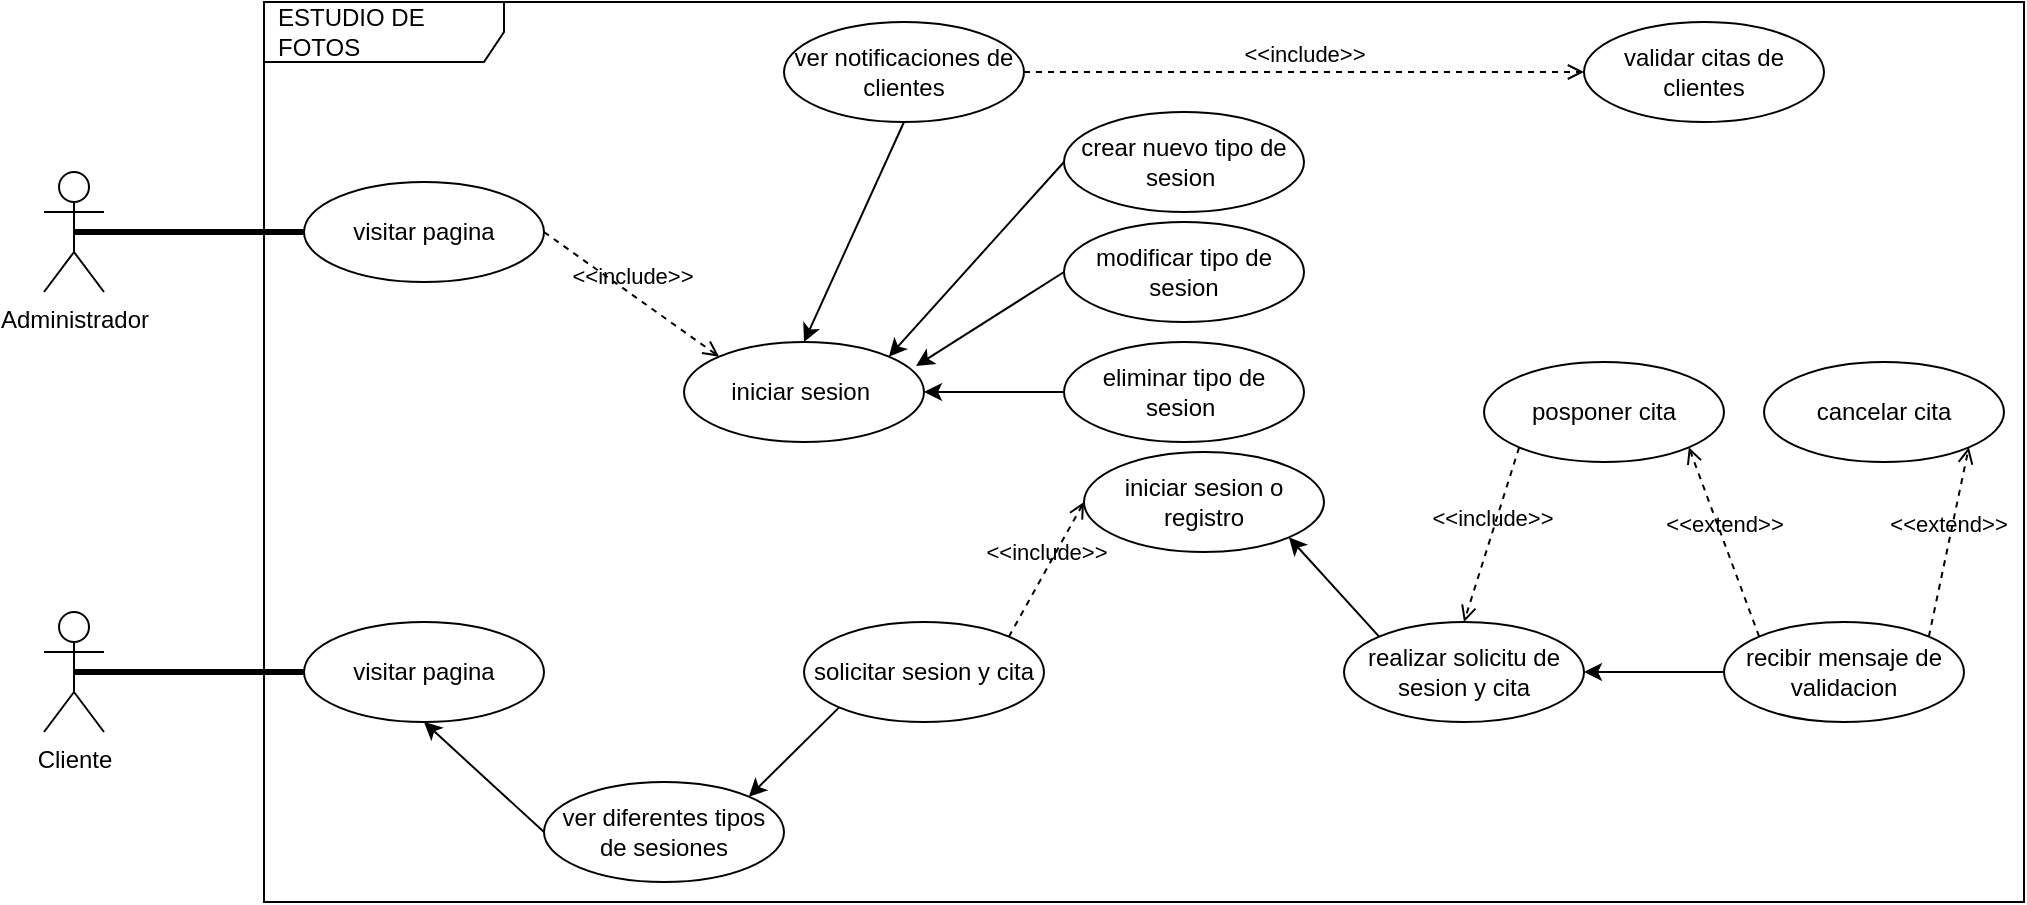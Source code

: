 <mxfile>
    <diagram id="Klxk1PlSJBZiK-fyEGrJ" name="Página-1">
        <mxGraphModel dx="1072" dy="475" grid="1" gridSize="10" guides="1" tooltips="1" connect="1" arrows="1" fold="1" page="1" pageScale="1" pageWidth="1169" pageHeight="1654" math="0" shadow="0">
            <root>
                <mxCell id="0"/>
                <mxCell id="1" parent="0"/>
                <mxCell id="4" value="ESTUDIO DE FOTOS" style="shape=umlFrame;whiteSpace=wrap;html=1;width=120;height=30;boundedLbl=1;verticalAlign=middle;align=left;spacingLeft=5;" vertex="1" parent="1">
                    <mxGeometry x="140" y="160" width="880" height="450" as="geometry"/>
                </mxCell>
                <mxCell id="5" value="Administrador" style="shape=umlActor;verticalLabelPosition=bottom;verticalAlign=top;html=1;outlineConnect=0;" vertex="1" parent="1">
                    <mxGeometry x="30" y="245" width="30" height="60" as="geometry"/>
                </mxCell>
                <mxCell id="6" value="Cliente" style="shape=umlActor;verticalLabelPosition=bottom;verticalAlign=top;html=1;outlineConnect=0;" vertex="1" parent="1">
                    <mxGeometry x="30" y="465" width="30" height="60" as="geometry"/>
                </mxCell>
                <mxCell id="7" value="visitar pagina" style="ellipse;whiteSpace=wrap;html=1;" vertex="1" parent="1">
                    <mxGeometry x="160" y="250" width="120" height="50" as="geometry"/>
                </mxCell>
                <mxCell id="8" value="iniciar sesion&amp;nbsp;" style="ellipse;whiteSpace=wrap;html=1;" vertex="1" parent="1">
                    <mxGeometry x="350" y="330" width="120" height="50" as="geometry"/>
                </mxCell>
                <mxCell id="9" value="ver diferentes tipos de sesiones" style="ellipse;whiteSpace=wrap;html=1;" vertex="1" parent="1">
                    <mxGeometry x="280" y="550" width="120" height="50" as="geometry"/>
                </mxCell>
                <mxCell id="10" value="crear nuevo tipo de sesion&amp;nbsp;" style="ellipse;whiteSpace=wrap;html=1;" vertex="1" parent="1">
                    <mxGeometry x="540" y="215" width="120" height="50" as="geometry"/>
                </mxCell>
                <mxCell id="11" value="recibir mensaje de validacion" style="ellipse;whiteSpace=wrap;html=1;" vertex="1" parent="1">
                    <mxGeometry x="870" y="470" width="120" height="50" as="geometry"/>
                </mxCell>
                <mxCell id="12" value="posponer cita" style="ellipse;whiteSpace=wrap;html=1;" vertex="1" parent="1">
                    <mxGeometry x="750" y="340" width="120" height="50" as="geometry"/>
                </mxCell>
                <mxCell id="13" value="cancelar cita" style="ellipse;whiteSpace=wrap;html=1;" vertex="1" parent="1">
                    <mxGeometry x="890" y="340" width="120" height="50" as="geometry"/>
                </mxCell>
                <mxCell id="14" value="modificar tipo de sesion" style="ellipse;whiteSpace=wrap;html=1;" vertex="1" parent="1">
                    <mxGeometry x="540" y="270" width="120" height="50" as="geometry"/>
                </mxCell>
                <mxCell id="15" value="eliminar tipo de sesion&amp;nbsp;" style="ellipse;whiteSpace=wrap;html=1;" vertex="1" parent="1">
                    <mxGeometry x="540" y="330" width="120" height="50" as="geometry"/>
                </mxCell>
                <mxCell id="16" value="ver notificaciones de clientes" style="ellipse;whiteSpace=wrap;html=1;" vertex="1" parent="1">
                    <mxGeometry x="400" y="170" width="120" height="50" as="geometry"/>
                </mxCell>
                <mxCell id="17" value="realizar solicitu de sesion y cita" style="ellipse;whiteSpace=wrap;html=1;" vertex="1" parent="1">
                    <mxGeometry x="680" y="470" width="120" height="50" as="geometry"/>
                </mxCell>
                <mxCell id="18" value="iniciar sesion o registro" style="ellipse;whiteSpace=wrap;html=1;" vertex="1" parent="1">
                    <mxGeometry x="550" y="385" width="120" height="50" as="geometry"/>
                </mxCell>
                <mxCell id="19" value="solicitar sesion y cita" style="ellipse;whiteSpace=wrap;html=1;" vertex="1" parent="1">
                    <mxGeometry x="410" y="470" width="120" height="50" as="geometry"/>
                </mxCell>
                <mxCell id="20" value="visitar pagina" style="ellipse;whiteSpace=wrap;html=1;" vertex="1" parent="1">
                    <mxGeometry x="160" y="470" width="120" height="50" as="geometry"/>
                </mxCell>
                <mxCell id="22" value="validar citas de clientes" style="ellipse;whiteSpace=wrap;html=1;" vertex="1" parent="1">
                    <mxGeometry x="800" y="170" width="120" height="50" as="geometry"/>
                </mxCell>
                <mxCell id="26" value="" style="endArrow=classic;html=1;exitX=0;exitY=0.5;exitDx=0;exitDy=0;entryX=0.5;entryY=1;entryDx=0;entryDy=0;" edge="1" parent="1" source="9" target="20">
                    <mxGeometry width="50" height="50" relative="1" as="geometry">
                        <mxPoint x="315" y="495" as="sourcePoint"/>
                        <mxPoint x="365" y="445" as="targetPoint"/>
                    </mxGeometry>
                </mxCell>
                <mxCell id="27" value="" style="edgeStyle=none;html=1;entryX=1;entryY=0;entryDx=0;entryDy=0;exitX=0;exitY=1;exitDx=0;exitDy=0;" edge="1" parent="1" source="19" target="9">
                    <mxGeometry relative="1" as="geometry">
                        <mxPoint x="440" y="370" as="sourcePoint"/>
                        <mxPoint x="440" y="450" as="targetPoint"/>
                    </mxGeometry>
                </mxCell>
                <mxCell id="28" value="&amp;lt;&amp;lt;include&amp;gt;&amp;gt;" style="html=1;verticalAlign=bottom;labelBackgroundColor=none;endArrow=open;endFill=0;dashed=1;exitX=1;exitY=0;exitDx=0;exitDy=0;entryX=0;entryY=0.5;entryDx=0;entryDy=0;" edge="1" parent="1" source="19" target="18">
                    <mxGeometry width="160" relative="1" as="geometry">
                        <mxPoint x="450" y="420" as="sourcePoint"/>
                        <mxPoint x="610" y="420" as="targetPoint"/>
                    </mxGeometry>
                </mxCell>
                <mxCell id="29" value="" style="edgeStyle=none;html=1;entryX=1;entryY=1;entryDx=0;entryDy=0;exitX=0;exitY=0;exitDx=0;exitDy=0;" edge="1" parent="1" source="17" target="18">
                    <mxGeometry relative="1" as="geometry">
                        <mxPoint x="609.5" y="480" as="sourcePoint"/>
                        <mxPoint x="609.5" y="560" as="targetPoint"/>
                    </mxGeometry>
                </mxCell>
                <mxCell id="30" value="" style="edgeStyle=none;html=1;entryX=1;entryY=0.5;entryDx=0;entryDy=0;exitX=0;exitY=0.5;exitDx=0;exitDy=0;" edge="1" parent="1" source="11" target="17">
                    <mxGeometry relative="1" as="geometry">
                        <mxPoint x="870.004" y="569.642" as="sourcePoint"/>
                        <mxPoint x="824.856" y="519.998" as="targetPoint"/>
                    </mxGeometry>
                </mxCell>
                <mxCell id="31" value="&amp;lt;&amp;lt;extend&amp;gt;&amp;gt;" style="html=1;verticalAlign=bottom;labelBackgroundColor=none;endArrow=open;endFill=0;dashed=1;entryX=1;entryY=1;entryDx=0;entryDy=0;exitX=1;exitY=0;exitDx=0;exitDy=0;" edge="1" parent="1" source="11" target="13">
                    <mxGeometry width="160" relative="1" as="geometry">
                        <mxPoint x="810" y="550" as="sourcePoint"/>
                        <mxPoint x="970" y="550" as="targetPoint"/>
                    </mxGeometry>
                </mxCell>
                <mxCell id="33" value="&amp;lt;&amp;lt;extend&amp;gt;&amp;gt;" style="html=1;verticalAlign=bottom;labelBackgroundColor=none;endArrow=open;endFill=0;dashed=1;exitX=0;exitY=0;exitDx=0;exitDy=0;entryX=1;entryY=1;entryDx=0;entryDy=0;" edge="1" parent="1" source="11" target="12">
                    <mxGeometry width="160" relative="1" as="geometry">
                        <mxPoint x="450" y="420" as="sourcePoint"/>
                        <mxPoint x="610" y="420" as="targetPoint"/>
                    </mxGeometry>
                </mxCell>
                <mxCell id="34" value="&amp;lt;&amp;lt;include&amp;gt;&amp;gt;" style="html=1;verticalAlign=bottom;labelBackgroundColor=none;endArrow=open;endFill=0;dashed=1;exitX=1;exitY=0.5;exitDx=0;exitDy=0;entryX=0;entryY=0;entryDx=0;entryDy=0;" edge="1" parent="1" source="7" target="8">
                    <mxGeometry width="160" relative="1" as="geometry">
                        <mxPoint x="290" y="270" as="sourcePoint"/>
                        <mxPoint x="450" y="270" as="targetPoint"/>
                    </mxGeometry>
                </mxCell>
                <mxCell id="35" value="" style="edgeStyle=none;html=1;entryX=0.5;entryY=0;entryDx=0;entryDy=0;exitX=0.5;exitY=1;exitDx=0;exitDy=0;" edge="1" parent="1" source="16" target="8">
                    <mxGeometry relative="1" as="geometry">
                        <mxPoint x="465.144" y="239.998" as="sourcePoint"/>
                        <mxPoint x="419.996" y="284.642" as="targetPoint"/>
                    </mxGeometry>
                </mxCell>
                <mxCell id="36" value="" style="edgeStyle=none;html=1;entryX=1;entryY=0;entryDx=0;entryDy=0;exitX=0;exitY=0.5;exitDx=0;exitDy=0;" edge="1" parent="1" source="10" target="8">
                    <mxGeometry relative="1" as="geometry">
                        <mxPoint x="505.144" y="255.358" as="sourcePoint"/>
                        <mxPoint x="459.996" y="300.002" as="targetPoint"/>
                    </mxGeometry>
                </mxCell>
                <mxCell id="37" value="" style="edgeStyle=none;html=1;entryX=0.967;entryY=0.24;entryDx=0;entryDy=0;exitX=0;exitY=0.5;exitDx=0;exitDy=0;entryPerimeter=0;" edge="1" parent="1" source="14" target="8">
                    <mxGeometry relative="1" as="geometry">
                        <mxPoint x="457.574" y="542.678" as="sourcePoint"/>
                        <mxPoint x="412.426" y="587.322" as="targetPoint"/>
                    </mxGeometry>
                </mxCell>
                <mxCell id="38" value="" style="edgeStyle=none;html=1;entryX=1;entryY=0.5;entryDx=0;entryDy=0;exitX=0;exitY=0.5;exitDx=0;exitDy=0;" edge="1" parent="1" source="15" target="8">
                    <mxGeometry relative="1" as="geometry">
                        <mxPoint x="467.574" y="552.678" as="sourcePoint"/>
                        <mxPoint x="422.426" y="597.322" as="targetPoint"/>
                    </mxGeometry>
                </mxCell>
                <mxCell id="39" value="&amp;lt;&amp;lt;include&amp;gt;&amp;gt;" style="html=1;verticalAlign=bottom;labelBackgroundColor=none;endArrow=open;endFill=0;dashed=1;entryX=0;entryY=0.5;entryDx=0;entryDy=0;exitX=1;exitY=0.5;exitDx=0;exitDy=0;" edge="1" parent="1" source="16" target="22">
                    <mxGeometry width="160" relative="1" as="geometry">
                        <mxPoint x="520" y="195" as="sourcePoint"/>
                        <mxPoint x="737.574" y="242.322" as="targetPoint"/>
                    </mxGeometry>
                </mxCell>
                <mxCell id="42" value="" style="endArrow=none;startArrow=none;endFill=0;startFill=0;endSize=8;html=1;verticalAlign=bottom;labelBackgroundColor=none;strokeWidth=3;exitX=0.5;exitY=0.5;exitDx=0;exitDy=0;exitPerimeter=0;entryX=0;entryY=0.5;entryDx=0;entryDy=0;" edge="1" parent="1" source="6" target="20">
                    <mxGeometry width="160" relative="1" as="geometry">
                        <mxPoint x="90" y="460" as="sourcePoint"/>
                        <mxPoint x="250" y="460" as="targetPoint"/>
                    </mxGeometry>
                </mxCell>
                <mxCell id="43" value="" style="endArrow=none;startArrow=none;endFill=0;startFill=0;endSize=8;html=1;verticalAlign=bottom;labelBackgroundColor=none;strokeWidth=3;exitX=0.5;exitY=0.5;exitDx=0;exitDy=0;exitPerimeter=0;entryX=0;entryY=0.5;entryDx=0;entryDy=0;" edge="1" parent="1" source="5" target="7">
                    <mxGeometry width="160" relative="1" as="geometry">
                        <mxPoint x="20" y="274.5" as="sourcePoint"/>
                        <mxPoint x="145" y="274.5" as="targetPoint"/>
                    </mxGeometry>
                </mxCell>
                <mxCell id="46" value="&amp;lt;&amp;lt;include&amp;gt;&amp;gt;" style="html=1;verticalAlign=bottom;labelBackgroundColor=none;endArrow=open;endFill=0;dashed=1;exitX=0;exitY=1;exitDx=0;exitDy=0;entryX=0.5;entryY=0;entryDx=0;entryDy=0;" edge="1" parent="1" source="12" target="17">
                    <mxGeometry width="160" relative="1" as="geometry">
                        <mxPoint x="670" y="450" as="sourcePoint"/>
                        <mxPoint x="830" y="450" as="targetPoint"/>
                    </mxGeometry>
                </mxCell>
            </root>
        </mxGraphModel>
    </diagram>
</mxfile>